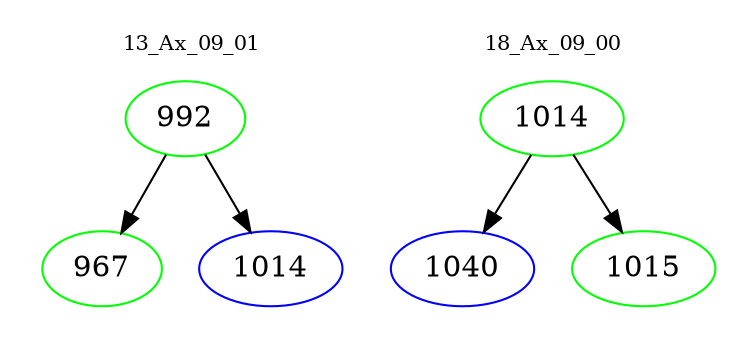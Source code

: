 digraph{
subgraph cluster_0 {
color = white
label = "13_Ax_09_01";
fontsize=10;
T0_992 [label="992", color="green"]
T0_992 -> T0_967 [color="black"]
T0_967 [label="967", color="green"]
T0_992 -> T0_1014 [color="black"]
T0_1014 [label="1014", color="blue"]
}
subgraph cluster_1 {
color = white
label = "18_Ax_09_00";
fontsize=10;
T1_1014 [label="1014", color="green"]
T1_1014 -> T1_1040 [color="black"]
T1_1040 [label="1040", color="blue"]
T1_1014 -> T1_1015 [color="black"]
T1_1015 [label="1015", color="green"]
}
}
